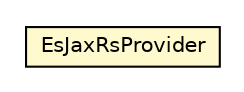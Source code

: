 #!/usr/local/bin/dot
#
# Class diagram 
# Generated by UMLGraph version R5_6-24-gf6e263 (http://www.umlgraph.org/)
#

digraph G {
	edge [fontname="Helvetica",fontsize=10,labelfontname="Helvetica",labelfontsize=10];
	node [fontname="Helvetica",fontsize=10,shape=plaintext];
	nodesep=0.25;
	ranksep=0.5;
	// net.trajano.doxdb.ejb.EsJaxRsProvider
	c1146 [label=<<table title="net.trajano.doxdb.ejb.EsJaxRsProvider" border="0" cellborder="1" cellspacing="0" cellpadding="2" port="p" bgcolor="lemonChiffon" href="./EsJaxRsProvider.html">
		<tr><td><table border="0" cellspacing="0" cellpadding="1">
<tr><td align="center" balign="center"> EsJaxRsProvider </td></tr>
		</table></td></tr>
		</table>>, URL="./EsJaxRsProvider.html", fontname="Helvetica", fontcolor="black", fontsize=10.0];
}

